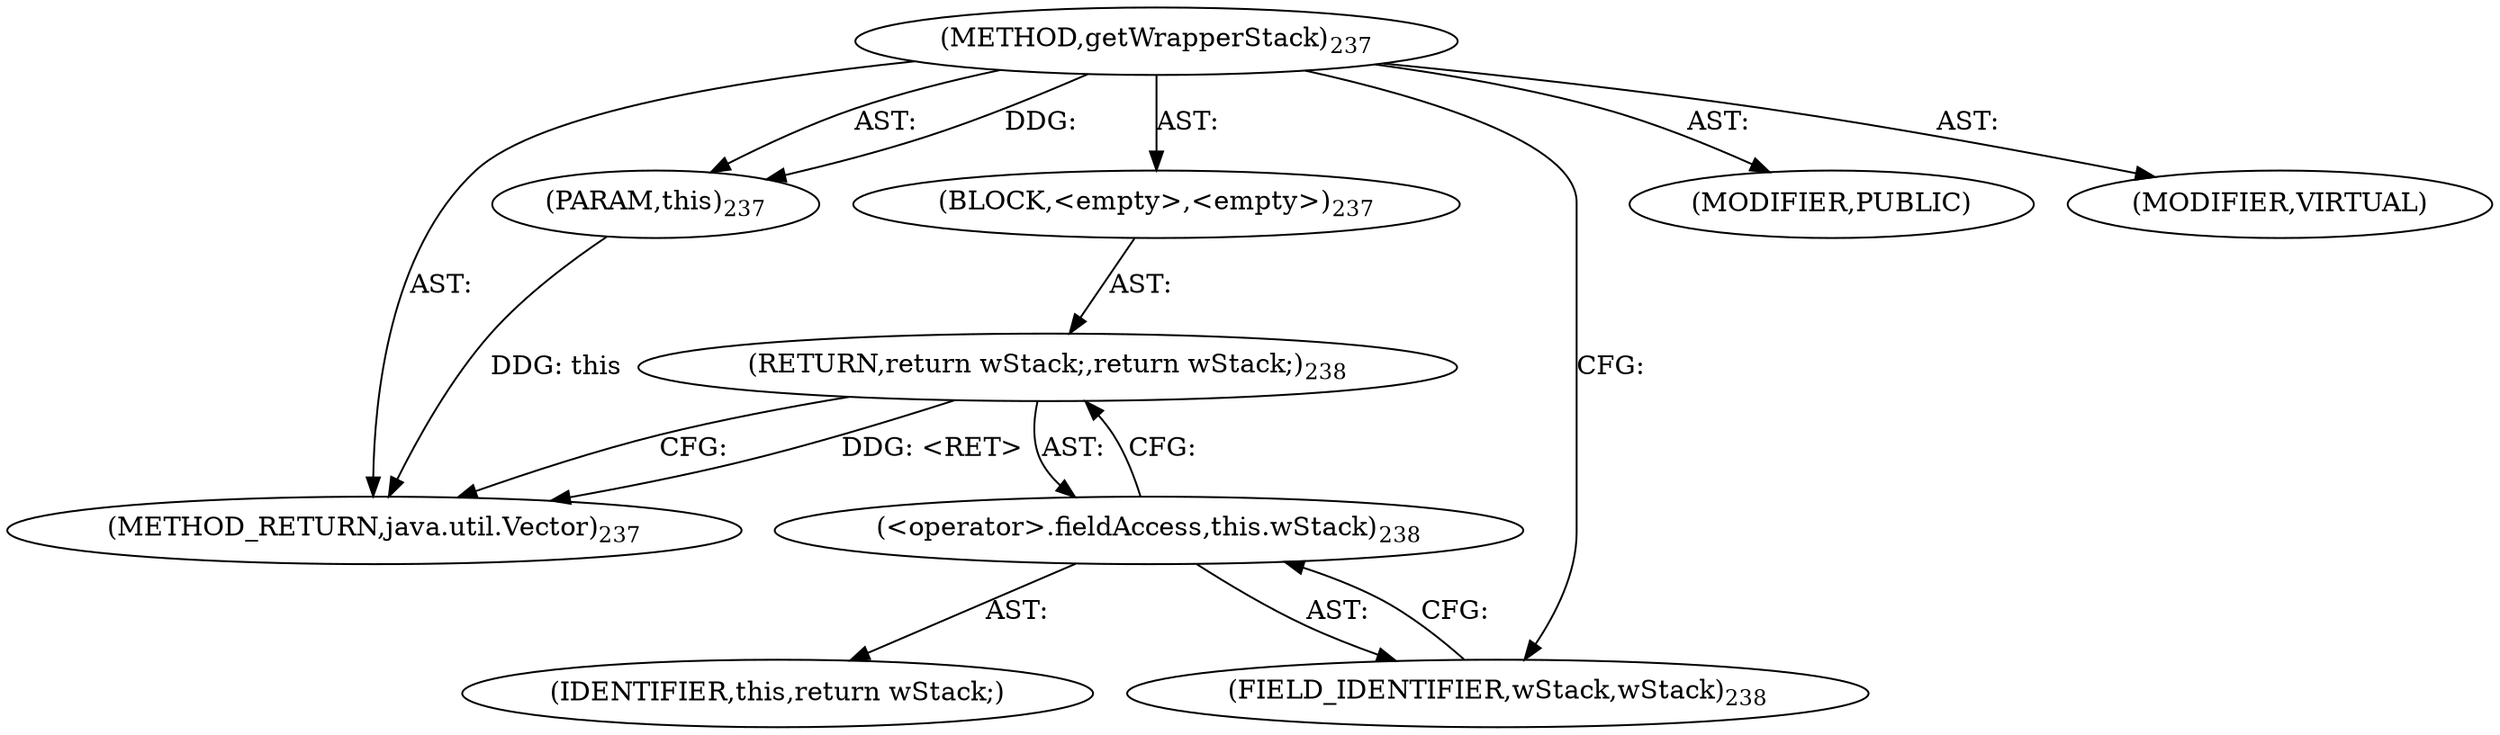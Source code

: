 digraph "getWrapperStack" {  
"111669149707" [label = <(METHOD,getWrapperStack)<SUB>237</SUB>> ]
"115964117011" [label = <(PARAM,this)<SUB>237</SUB>> ]
"25769803790" [label = <(BLOCK,&lt;empty&gt;,&lt;empty&gt;)<SUB>237</SUB>> ]
"146028888072" [label = <(RETURN,return wStack;,return wStack;)<SUB>238</SUB>> ]
"30064771147" [label = <(&lt;operator&gt;.fieldAccess,this.wStack)<SUB>238</SUB>> ]
"68719476779" [label = <(IDENTIFIER,this,return wStack;)> ]
"55834574881" [label = <(FIELD_IDENTIFIER,wStack,wStack)<SUB>238</SUB>> ]
"133143986209" [label = <(MODIFIER,PUBLIC)> ]
"133143986210" [label = <(MODIFIER,VIRTUAL)> ]
"128849018891" [label = <(METHOD_RETURN,java.util.Vector)<SUB>237</SUB>> ]
  "111669149707" -> "115964117011"  [ label = "AST: "] 
  "111669149707" -> "25769803790"  [ label = "AST: "] 
  "111669149707" -> "133143986209"  [ label = "AST: "] 
  "111669149707" -> "133143986210"  [ label = "AST: "] 
  "111669149707" -> "128849018891"  [ label = "AST: "] 
  "25769803790" -> "146028888072"  [ label = "AST: "] 
  "146028888072" -> "30064771147"  [ label = "AST: "] 
  "30064771147" -> "68719476779"  [ label = "AST: "] 
  "30064771147" -> "55834574881"  [ label = "AST: "] 
  "146028888072" -> "128849018891"  [ label = "CFG: "] 
  "30064771147" -> "146028888072"  [ label = "CFG: "] 
  "55834574881" -> "30064771147"  [ label = "CFG: "] 
  "111669149707" -> "55834574881"  [ label = "CFG: "] 
  "146028888072" -> "128849018891"  [ label = "DDG: &lt;RET&gt;"] 
  "115964117011" -> "128849018891"  [ label = "DDG: this"] 
  "111669149707" -> "115964117011"  [ label = "DDG: "] 
}
